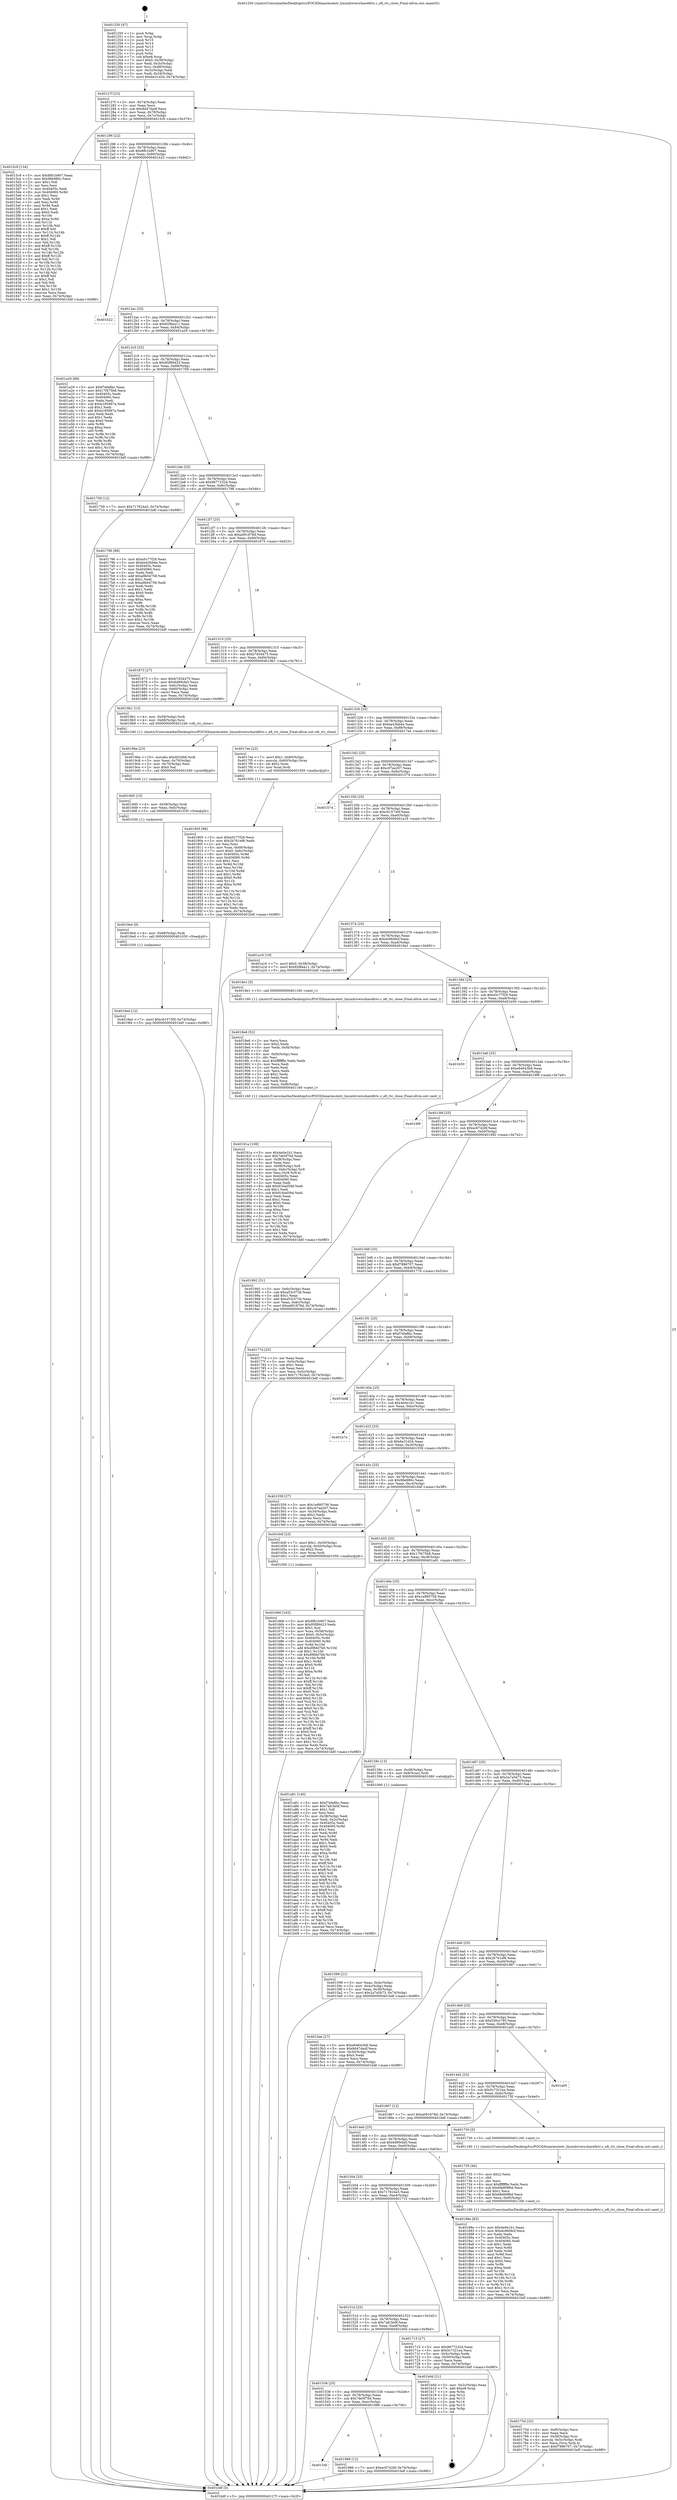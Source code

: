 digraph "0x401250" {
  label = "0x401250 (/mnt/c/Users/mathe/Desktop/tcc/POCII/binaries/extr_linuxdriverscharefirtc.c_efi_rtc_close_Final-ollvm.out::main(0))"
  labelloc = "t"
  node[shape=record]

  Entry [label="",width=0.3,height=0.3,shape=circle,fillcolor=black,style=filled]
  "0x40127f" [label="{
     0x40127f [23]\l
     | [instrs]\l
     &nbsp;&nbsp;0x40127f \<+3\>: mov -0x74(%rbp),%eax\l
     &nbsp;&nbsp;0x401282 \<+2\>: mov %eax,%ecx\l
     &nbsp;&nbsp;0x401284 \<+6\>: sub $0x8d47da4f,%ecx\l
     &nbsp;&nbsp;0x40128a \<+3\>: mov %eax,-0x78(%rbp)\l
     &nbsp;&nbsp;0x40128d \<+3\>: mov %ecx,-0x7c(%rbp)\l
     &nbsp;&nbsp;0x401290 \<+6\>: je 00000000004015c9 \<main+0x379\>\l
  }"]
  "0x4015c9" [label="{
     0x4015c9 [134]\l
     | [instrs]\l
     &nbsp;&nbsp;0x4015c9 \<+5\>: mov $0x8fb1b907,%eax\l
     &nbsp;&nbsp;0x4015ce \<+5\>: mov $0x98e980c,%ecx\l
     &nbsp;&nbsp;0x4015d3 \<+2\>: mov $0x1,%dl\l
     &nbsp;&nbsp;0x4015d5 \<+2\>: xor %esi,%esi\l
     &nbsp;&nbsp;0x4015d7 \<+7\>: mov 0x40405c,%edi\l
     &nbsp;&nbsp;0x4015de \<+8\>: mov 0x404060,%r8d\l
     &nbsp;&nbsp;0x4015e6 \<+3\>: sub $0x1,%esi\l
     &nbsp;&nbsp;0x4015e9 \<+3\>: mov %edi,%r9d\l
     &nbsp;&nbsp;0x4015ec \<+3\>: add %esi,%r9d\l
     &nbsp;&nbsp;0x4015ef \<+4\>: imul %r9d,%edi\l
     &nbsp;&nbsp;0x4015f3 \<+3\>: and $0x1,%edi\l
     &nbsp;&nbsp;0x4015f6 \<+3\>: cmp $0x0,%edi\l
     &nbsp;&nbsp;0x4015f9 \<+4\>: sete %r10b\l
     &nbsp;&nbsp;0x4015fd \<+4\>: cmp $0xa,%r8d\l
     &nbsp;&nbsp;0x401601 \<+4\>: setl %r11b\l
     &nbsp;&nbsp;0x401605 \<+3\>: mov %r10b,%bl\l
     &nbsp;&nbsp;0x401608 \<+3\>: xor $0xff,%bl\l
     &nbsp;&nbsp;0x40160b \<+3\>: mov %r11b,%r14b\l
     &nbsp;&nbsp;0x40160e \<+4\>: xor $0xff,%r14b\l
     &nbsp;&nbsp;0x401612 \<+3\>: xor $0x1,%dl\l
     &nbsp;&nbsp;0x401615 \<+3\>: mov %bl,%r15b\l
     &nbsp;&nbsp;0x401618 \<+4\>: and $0xff,%r15b\l
     &nbsp;&nbsp;0x40161c \<+3\>: and %dl,%r10b\l
     &nbsp;&nbsp;0x40161f \<+3\>: mov %r14b,%r12b\l
     &nbsp;&nbsp;0x401622 \<+4\>: and $0xff,%r12b\l
     &nbsp;&nbsp;0x401626 \<+3\>: and %dl,%r11b\l
     &nbsp;&nbsp;0x401629 \<+3\>: or %r10b,%r15b\l
     &nbsp;&nbsp;0x40162c \<+3\>: or %r11b,%r12b\l
     &nbsp;&nbsp;0x40162f \<+3\>: xor %r12b,%r15b\l
     &nbsp;&nbsp;0x401632 \<+3\>: or %r14b,%bl\l
     &nbsp;&nbsp;0x401635 \<+3\>: xor $0xff,%bl\l
     &nbsp;&nbsp;0x401638 \<+3\>: or $0x1,%dl\l
     &nbsp;&nbsp;0x40163b \<+2\>: and %dl,%bl\l
     &nbsp;&nbsp;0x40163d \<+3\>: or %bl,%r15b\l
     &nbsp;&nbsp;0x401640 \<+4\>: test $0x1,%r15b\l
     &nbsp;&nbsp;0x401644 \<+3\>: cmovne %ecx,%eax\l
     &nbsp;&nbsp;0x401647 \<+3\>: mov %eax,-0x74(%rbp)\l
     &nbsp;&nbsp;0x40164a \<+5\>: jmp 0000000000401bdf \<main+0x98f\>\l
  }"]
  "0x401296" [label="{
     0x401296 [22]\l
     | [instrs]\l
     &nbsp;&nbsp;0x401296 \<+5\>: jmp 000000000040129b \<main+0x4b\>\l
     &nbsp;&nbsp;0x40129b \<+3\>: mov -0x78(%rbp),%eax\l
     &nbsp;&nbsp;0x40129e \<+5\>: sub $0x8fb1b907,%eax\l
     &nbsp;&nbsp;0x4012a3 \<+3\>: mov %eax,-0x80(%rbp)\l
     &nbsp;&nbsp;0x4012a6 \<+6\>: je 0000000000401b22 \<main+0x8d2\>\l
  }"]
  Exit [label="",width=0.3,height=0.3,shape=circle,fillcolor=black,style=filled,peripheries=2]
  "0x401b22" [label="{
     0x401b22\l
  }", style=dashed]
  "0x4012ac" [label="{
     0x4012ac [25]\l
     | [instrs]\l
     &nbsp;&nbsp;0x4012ac \<+5\>: jmp 00000000004012b1 \<main+0x61\>\l
     &nbsp;&nbsp;0x4012b1 \<+3\>: mov -0x78(%rbp),%eax\l
     &nbsp;&nbsp;0x4012b4 \<+5\>: sub $0x92f6ea11,%eax\l
     &nbsp;&nbsp;0x4012b9 \<+6\>: mov %eax,-0x84(%rbp)\l
     &nbsp;&nbsp;0x4012bf \<+6\>: je 0000000000401a29 \<main+0x7d9\>\l
  }"]
  "0x4019ed" [label="{
     0x4019ed [12]\l
     | [instrs]\l
     &nbsp;&nbsp;0x4019ed \<+7\>: movl $0xc615730f,-0x74(%rbp)\l
     &nbsp;&nbsp;0x4019f4 \<+5\>: jmp 0000000000401bdf \<main+0x98f\>\l
  }"]
  "0x401a29" [label="{
     0x401a29 [88]\l
     | [instrs]\l
     &nbsp;&nbsp;0x401a29 \<+5\>: mov $0xf7efa8bc,%eax\l
     &nbsp;&nbsp;0x401a2e \<+5\>: mov $0x17f475b8,%ecx\l
     &nbsp;&nbsp;0x401a33 \<+7\>: mov 0x40405c,%edx\l
     &nbsp;&nbsp;0x401a3a \<+7\>: mov 0x404060,%esi\l
     &nbsp;&nbsp;0x401a41 \<+2\>: mov %edx,%edi\l
     &nbsp;&nbsp;0x401a43 \<+6\>: sub $0xb185997a,%edi\l
     &nbsp;&nbsp;0x401a49 \<+3\>: sub $0x1,%edi\l
     &nbsp;&nbsp;0x401a4c \<+6\>: add $0xb185997a,%edi\l
     &nbsp;&nbsp;0x401a52 \<+3\>: imul %edi,%edx\l
     &nbsp;&nbsp;0x401a55 \<+3\>: and $0x1,%edx\l
     &nbsp;&nbsp;0x401a58 \<+3\>: cmp $0x0,%edx\l
     &nbsp;&nbsp;0x401a5b \<+4\>: sete %r8b\l
     &nbsp;&nbsp;0x401a5f \<+3\>: cmp $0xa,%esi\l
     &nbsp;&nbsp;0x401a62 \<+4\>: setl %r9b\l
     &nbsp;&nbsp;0x401a66 \<+3\>: mov %r8b,%r10b\l
     &nbsp;&nbsp;0x401a69 \<+3\>: and %r9b,%r10b\l
     &nbsp;&nbsp;0x401a6c \<+3\>: xor %r9b,%r8b\l
     &nbsp;&nbsp;0x401a6f \<+3\>: or %r8b,%r10b\l
     &nbsp;&nbsp;0x401a72 \<+4\>: test $0x1,%r10b\l
     &nbsp;&nbsp;0x401a76 \<+3\>: cmovne %ecx,%eax\l
     &nbsp;&nbsp;0x401a79 \<+3\>: mov %eax,-0x74(%rbp)\l
     &nbsp;&nbsp;0x401a7c \<+5\>: jmp 0000000000401bdf \<main+0x98f\>\l
  }"]
  "0x4012c5" [label="{
     0x4012c5 [25]\l
     | [instrs]\l
     &nbsp;&nbsp;0x4012c5 \<+5\>: jmp 00000000004012ca \<main+0x7a\>\l
     &nbsp;&nbsp;0x4012ca \<+3\>: mov -0x78(%rbp),%eax\l
     &nbsp;&nbsp;0x4012cd \<+5\>: sub $0x95f89423,%eax\l
     &nbsp;&nbsp;0x4012d2 \<+6\>: mov %eax,-0x88(%rbp)\l
     &nbsp;&nbsp;0x4012d8 \<+6\>: je 0000000000401709 \<main+0x4b9\>\l
  }"]
  "0x4019e4" [label="{
     0x4019e4 [9]\l
     | [instrs]\l
     &nbsp;&nbsp;0x4019e4 \<+4\>: mov -0x68(%rbp),%rdi\l
     &nbsp;&nbsp;0x4019e8 \<+5\>: call 0000000000401030 \<free@plt\>\l
     | [calls]\l
     &nbsp;&nbsp;0x401030 \{1\} (unknown)\l
  }"]
  "0x401709" [label="{
     0x401709 [12]\l
     | [instrs]\l
     &nbsp;&nbsp;0x401709 \<+7\>: movl $0x717624a5,-0x74(%rbp)\l
     &nbsp;&nbsp;0x401710 \<+5\>: jmp 0000000000401bdf \<main+0x98f\>\l
  }"]
  "0x4012de" [label="{
     0x4012de [25]\l
     | [instrs]\l
     &nbsp;&nbsp;0x4012de \<+5\>: jmp 00000000004012e3 \<main+0x93\>\l
     &nbsp;&nbsp;0x4012e3 \<+3\>: mov -0x78(%rbp),%eax\l
     &nbsp;&nbsp;0x4012e6 \<+5\>: sub $0x9677232d,%eax\l
     &nbsp;&nbsp;0x4012eb \<+6\>: mov %eax,-0x8c(%rbp)\l
     &nbsp;&nbsp;0x4012f1 \<+6\>: je 0000000000401796 \<main+0x546\>\l
  }"]
  "0x4019d5" [label="{
     0x4019d5 [15]\l
     | [instrs]\l
     &nbsp;&nbsp;0x4019d5 \<+4\>: mov -0x58(%rbp),%rdi\l
     &nbsp;&nbsp;0x4019d9 \<+6\>: mov %eax,-0xfc(%rbp)\l
     &nbsp;&nbsp;0x4019df \<+5\>: call 0000000000401030 \<free@plt\>\l
     | [calls]\l
     &nbsp;&nbsp;0x401030 \{1\} (unknown)\l
  }"]
  "0x401796" [label="{
     0x401796 [88]\l
     | [instrs]\l
     &nbsp;&nbsp;0x401796 \<+5\>: mov $0xe5c77f29,%eax\l
     &nbsp;&nbsp;0x40179b \<+5\>: mov $0xbe43bb4e,%ecx\l
     &nbsp;&nbsp;0x4017a0 \<+7\>: mov 0x40405c,%edx\l
     &nbsp;&nbsp;0x4017a7 \<+7\>: mov 0x404060,%esi\l
     &nbsp;&nbsp;0x4017ae \<+2\>: mov %edx,%edi\l
     &nbsp;&nbsp;0x4017b0 \<+6\>: add $0xa9b04758,%edi\l
     &nbsp;&nbsp;0x4017b6 \<+3\>: sub $0x1,%edi\l
     &nbsp;&nbsp;0x4017b9 \<+6\>: sub $0xa9b04758,%edi\l
     &nbsp;&nbsp;0x4017bf \<+3\>: imul %edi,%edx\l
     &nbsp;&nbsp;0x4017c2 \<+3\>: and $0x1,%edx\l
     &nbsp;&nbsp;0x4017c5 \<+3\>: cmp $0x0,%edx\l
     &nbsp;&nbsp;0x4017c8 \<+4\>: sete %r8b\l
     &nbsp;&nbsp;0x4017cc \<+3\>: cmp $0xa,%esi\l
     &nbsp;&nbsp;0x4017cf \<+4\>: setl %r9b\l
     &nbsp;&nbsp;0x4017d3 \<+3\>: mov %r8b,%r10b\l
     &nbsp;&nbsp;0x4017d6 \<+3\>: and %r9b,%r10b\l
     &nbsp;&nbsp;0x4017d9 \<+3\>: xor %r9b,%r8b\l
     &nbsp;&nbsp;0x4017dc \<+3\>: or %r8b,%r10b\l
     &nbsp;&nbsp;0x4017df \<+4\>: test $0x1,%r10b\l
     &nbsp;&nbsp;0x4017e3 \<+3\>: cmovne %ecx,%eax\l
     &nbsp;&nbsp;0x4017e6 \<+3\>: mov %eax,-0x74(%rbp)\l
     &nbsp;&nbsp;0x4017e9 \<+5\>: jmp 0000000000401bdf \<main+0x98f\>\l
  }"]
  "0x4012f7" [label="{
     0x4012f7 [25]\l
     | [instrs]\l
     &nbsp;&nbsp;0x4012f7 \<+5\>: jmp 00000000004012fc \<main+0xac\>\l
     &nbsp;&nbsp;0x4012fc \<+3\>: mov -0x78(%rbp),%eax\l
     &nbsp;&nbsp;0x4012ff \<+5\>: sub $0xa091878d,%eax\l
     &nbsp;&nbsp;0x401304 \<+6\>: mov %eax,-0x90(%rbp)\l
     &nbsp;&nbsp;0x40130a \<+6\>: je 0000000000401873 \<main+0x623\>\l
  }"]
  "0x4019be" [label="{
     0x4019be [23]\l
     | [instrs]\l
     &nbsp;&nbsp;0x4019be \<+10\>: movabs $0x4020b6,%rdi\l
     &nbsp;&nbsp;0x4019c8 \<+3\>: mov %eax,-0x70(%rbp)\l
     &nbsp;&nbsp;0x4019cb \<+3\>: mov -0x70(%rbp),%esi\l
     &nbsp;&nbsp;0x4019ce \<+2\>: mov $0x0,%al\l
     &nbsp;&nbsp;0x4019d0 \<+5\>: call 0000000000401040 \<printf@plt\>\l
     | [calls]\l
     &nbsp;&nbsp;0x401040 \{1\} (unknown)\l
  }"]
  "0x401873" [label="{
     0x401873 [27]\l
     | [instrs]\l
     &nbsp;&nbsp;0x401873 \<+5\>: mov $0xb7d34475,%eax\l
     &nbsp;&nbsp;0x401878 \<+5\>: mov $0x6d99cfa5,%ecx\l
     &nbsp;&nbsp;0x40187d \<+3\>: mov -0x6c(%rbp),%edx\l
     &nbsp;&nbsp;0x401880 \<+3\>: cmp -0x60(%rbp),%edx\l
     &nbsp;&nbsp;0x401883 \<+3\>: cmovl %ecx,%eax\l
     &nbsp;&nbsp;0x401886 \<+3\>: mov %eax,-0x74(%rbp)\l
     &nbsp;&nbsp;0x401889 \<+5\>: jmp 0000000000401bdf \<main+0x98f\>\l
  }"]
  "0x401310" [label="{
     0x401310 [25]\l
     | [instrs]\l
     &nbsp;&nbsp;0x401310 \<+5\>: jmp 0000000000401315 \<main+0xc5\>\l
     &nbsp;&nbsp;0x401315 \<+3\>: mov -0x78(%rbp),%eax\l
     &nbsp;&nbsp;0x401318 \<+5\>: sub $0xb7d34475,%eax\l
     &nbsp;&nbsp;0x40131d \<+6\>: mov %eax,-0x94(%rbp)\l
     &nbsp;&nbsp;0x401323 \<+6\>: je 00000000004019b1 \<main+0x761\>\l
  }"]
  "0x40154f" [label="{
     0x40154f\l
  }", style=dashed]
  "0x4019b1" [label="{
     0x4019b1 [13]\l
     | [instrs]\l
     &nbsp;&nbsp;0x4019b1 \<+4\>: mov -0x58(%rbp),%rdi\l
     &nbsp;&nbsp;0x4019b5 \<+4\>: mov -0x68(%rbp),%rsi\l
     &nbsp;&nbsp;0x4019b9 \<+5\>: call 0000000000401240 \<efi_rtc_close\>\l
     | [calls]\l
     &nbsp;&nbsp;0x401240 \{1\} (/mnt/c/Users/mathe/Desktop/tcc/POCII/binaries/extr_linuxdriverscharefirtc.c_efi_rtc_close_Final-ollvm.out::efi_rtc_close)\l
  }"]
  "0x401329" [label="{
     0x401329 [25]\l
     | [instrs]\l
     &nbsp;&nbsp;0x401329 \<+5\>: jmp 000000000040132e \<main+0xde\>\l
     &nbsp;&nbsp;0x40132e \<+3\>: mov -0x78(%rbp),%eax\l
     &nbsp;&nbsp;0x401331 \<+5\>: sub $0xbe43bb4e,%eax\l
     &nbsp;&nbsp;0x401336 \<+6\>: mov %eax,-0x98(%rbp)\l
     &nbsp;&nbsp;0x40133c \<+6\>: je 00000000004017ee \<main+0x59e\>\l
  }"]
  "0x401986" [label="{
     0x401986 [12]\l
     | [instrs]\l
     &nbsp;&nbsp;0x401986 \<+7\>: movl $0xec67426f,-0x74(%rbp)\l
     &nbsp;&nbsp;0x40198d \<+5\>: jmp 0000000000401bdf \<main+0x98f\>\l
  }"]
  "0x4017ee" [label="{
     0x4017ee [23]\l
     | [instrs]\l
     &nbsp;&nbsp;0x4017ee \<+7\>: movl $0x1,-0x60(%rbp)\l
     &nbsp;&nbsp;0x4017f5 \<+4\>: movslq -0x60(%rbp),%rax\l
     &nbsp;&nbsp;0x4017f9 \<+4\>: shl $0x2,%rax\l
     &nbsp;&nbsp;0x4017fd \<+3\>: mov %rax,%rdi\l
     &nbsp;&nbsp;0x401800 \<+5\>: call 0000000000401050 \<malloc@plt\>\l
     | [calls]\l
     &nbsp;&nbsp;0x401050 \{1\} (unknown)\l
  }"]
  "0x401342" [label="{
     0x401342 [25]\l
     | [instrs]\l
     &nbsp;&nbsp;0x401342 \<+5\>: jmp 0000000000401347 \<main+0xf7\>\l
     &nbsp;&nbsp;0x401347 \<+3\>: mov -0x78(%rbp),%eax\l
     &nbsp;&nbsp;0x40134a \<+5\>: sub $0xc07ee207,%eax\l
     &nbsp;&nbsp;0x40134f \<+6\>: mov %eax,-0x9c(%rbp)\l
     &nbsp;&nbsp;0x401355 \<+6\>: je 0000000000401574 \<main+0x324\>\l
  }"]
  "0x401536" [label="{
     0x401536 [25]\l
     | [instrs]\l
     &nbsp;&nbsp;0x401536 \<+5\>: jmp 000000000040153b \<main+0x2eb\>\l
     &nbsp;&nbsp;0x40153b \<+3\>: mov -0x78(%rbp),%eax\l
     &nbsp;&nbsp;0x40153e \<+5\>: sub $0x7de5f70d,%eax\l
     &nbsp;&nbsp;0x401543 \<+6\>: mov %eax,-0xec(%rbp)\l
     &nbsp;&nbsp;0x401549 \<+6\>: je 0000000000401986 \<main+0x736\>\l
  }"]
  "0x401574" [label="{
     0x401574\l
  }", style=dashed]
  "0x40135b" [label="{
     0x40135b [25]\l
     | [instrs]\l
     &nbsp;&nbsp;0x40135b \<+5\>: jmp 0000000000401360 \<main+0x110\>\l
     &nbsp;&nbsp;0x401360 \<+3\>: mov -0x78(%rbp),%eax\l
     &nbsp;&nbsp;0x401363 \<+5\>: sub $0xc615730f,%eax\l
     &nbsp;&nbsp;0x401368 \<+6\>: mov %eax,-0xa0(%rbp)\l
     &nbsp;&nbsp;0x40136e \<+6\>: je 0000000000401a16 \<main+0x7c6\>\l
  }"]
  "0x401b0d" [label="{
     0x401b0d [21]\l
     | [instrs]\l
     &nbsp;&nbsp;0x401b0d \<+3\>: mov -0x2c(%rbp),%eax\l
     &nbsp;&nbsp;0x401b10 \<+7\>: add $0xe8,%rsp\l
     &nbsp;&nbsp;0x401b17 \<+1\>: pop %rbx\l
     &nbsp;&nbsp;0x401b18 \<+2\>: pop %r12\l
     &nbsp;&nbsp;0x401b1a \<+2\>: pop %r13\l
     &nbsp;&nbsp;0x401b1c \<+2\>: pop %r14\l
     &nbsp;&nbsp;0x401b1e \<+2\>: pop %r15\l
     &nbsp;&nbsp;0x401b20 \<+1\>: pop %rbp\l
     &nbsp;&nbsp;0x401b21 \<+1\>: ret\l
  }"]
  "0x401a16" [label="{
     0x401a16 [19]\l
     | [instrs]\l
     &nbsp;&nbsp;0x401a16 \<+7\>: movl $0x0,-0x38(%rbp)\l
     &nbsp;&nbsp;0x401a1d \<+7\>: movl $0x92f6ea11,-0x74(%rbp)\l
     &nbsp;&nbsp;0x401a24 \<+5\>: jmp 0000000000401bdf \<main+0x98f\>\l
  }"]
  "0x401374" [label="{
     0x401374 [25]\l
     | [instrs]\l
     &nbsp;&nbsp;0x401374 \<+5\>: jmp 0000000000401379 \<main+0x129\>\l
     &nbsp;&nbsp;0x401379 \<+3\>: mov -0x78(%rbp),%eax\l
     &nbsp;&nbsp;0x40137c \<+5\>: sub $0xdc9606cf,%eax\l
     &nbsp;&nbsp;0x401381 \<+6\>: mov %eax,-0xa4(%rbp)\l
     &nbsp;&nbsp;0x401387 \<+6\>: je 00000000004018e1 \<main+0x691\>\l
  }"]
  "0x40191a" [label="{
     0x40191a [108]\l
     | [instrs]\l
     &nbsp;&nbsp;0x40191a \<+5\>: mov $0x4e0e1b1,%ecx\l
     &nbsp;&nbsp;0x40191f \<+5\>: mov $0x7de5f70d,%edx\l
     &nbsp;&nbsp;0x401924 \<+6\>: mov -0xf8(%rbp),%esi\l
     &nbsp;&nbsp;0x40192a \<+3\>: imul %eax,%esi\l
     &nbsp;&nbsp;0x40192d \<+4\>: mov -0x68(%rbp),%r8\l
     &nbsp;&nbsp;0x401931 \<+4\>: movslq -0x6c(%rbp),%r9\l
     &nbsp;&nbsp;0x401935 \<+4\>: mov %esi,(%r8,%r9,4)\l
     &nbsp;&nbsp;0x401939 \<+7\>: mov 0x40405c,%eax\l
     &nbsp;&nbsp;0x401940 \<+7\>: mov 0x404060,%esi\l
     &nbsp;&nbsp;0x401947 \<+2\>: mov %eax,%edi\l
     &nbsp;&nbsp;0x401949 \<+6\>: add $0x916ad59d,%edi\l
     &nbsp;&nbsp;0x40194f \<+3\>: sub $0x1,%edi\l
     &nbsp;&nbsp;0x401952 \<+6\>: sub $0x916ad59d,%edi\l
     &nbsp;&nbsp;0x401958 \<+3\>: imul %edi,%eax\l
     &nbsp;&nbsp;0x40195b \<+3\>: and $0x1,%eax\l
     &nbsp;&nbsp;0x40195e \<+3\>: cmp $0x0,%eax\l
     &nbsp;&nbsp;0x401961 \<+4\>: sete %r10b\l
     &nbsp;&nbsp;0x401965 \<+3\>: cmp $0xa,%esi\l
     &nbsp;&nbsp;0x401968 \<+4\>: setl %r11b\l
     &nbsp;&nbsp;0x40196c \<+3\>: mov %r10b,%bl\l
     &nbsp;&nbsp;0x40196f \<+3\>: and %r11b,%bl\l
     &nbsp;&nbsp;0x401972 \<+3\>: xor %r11b,%r10b\l
     &nbsp;&nbsp;0x401975 \<+3\>: or %r10b,%bl\l
     &nbsp;&nbsp;0x401978 \<+3\>: test $0x1,%bl\l
     &nbsp;&nbsp;0x40197b \<+3\>: cmovne %edx,%ecx\l
     &nbsp;&nbsp;0x40197e \<+3\>: mov %ecx,-0x74(%rbp)\l
     &nbsp;&nbsp;0x401981 \<+5\>: jmp 0000000000401bdf \<main+0x98f\>\l
  }"]
  "0x4018e1" [label="{
     0x4018e1 [5]\l
     | [instrs]\l
     &nbsp;&nbsp;0x4018e1 \<+5\>: call 0000000000401160 \<next_i\>\l
     | [calls]\l
     &nbsp;&nbsp;0x401160 \{1\} (/mnt/c/Users/mathe/Desktop/tcc/POCII/binaries/extr_linuxdriverscharefirtc.c_efi_rtc_close_Final-ollvm.out::next_i)\l
  }"]
  "0x40138d" [label="{
     0x40138d [25]\l
     | [instrs]\l
     &nbsp;&nbsp;0x40138d \<+5\>: jmp 0000000000401392 \<main+0x142\>\l
     &nbsp;&nbsp;0x401392 \<+3\>: mov -0x78(%rbp),%eax\l
     &nbsp;&nbsp;0x401395 \<+5\>: sub $0xe5c77f29,%eax\l
     &nbsp;&nbsp;0x40139a \<+6\>: mov %eax,-0xa8(%rbp)\l
     &nbsp;&nbsp;0x4013a0 \<+6\>: je 0000000000401b50 \<main+0x900\>\l
  }"]
  "0x4018e6" [label="{
     0x4018e6 [52]\l
     | [instrs]\l
     &nbsp;&nbsp;0x4018e6 \<+2\>: xor %ecx,%ecx\l
     &nbsp;&nbsp;0x4018e8 \<+5\>: mov $0x2,%edx\l
     &nbsp;&nbsp;0x4018ed \<+6\>: mov %edx,-0xf4(%rbp)\l
     &nbsp;&nbsp;0x4018f3 \<+1\>: cltd\l
     &nbsp;&nbsp;0x4018f4 \<+6\>: mov -0xf4(%rbp),%esi\l
     &nbsp;&nbsp;0x4018fa \<+2\>: idiv %esi\l
     &nbsp;&nbsp;0x4018fc \<+6\>: imul $0xfffffffe,%edx,%edx\l
     &nbsp;&nbsp;0x401902 \<+2\>: mov %ecx,%edi\l
     &nbsp;&nbsp;0x401904 \<+2\>: sub %edx,%edi\l
     &nbsp;&nbsp;0x401906 \<+2\>: mov %ecx,%edx\l
     &nbsp;&nbsp;0x401908 \<+3\>: sub $0x1,%edx\l
     &nbsp;&nbsp;0x40190b \<+2\>: add %edx,%edi\l
     &nbsp;&nbsp;0x40190d \<+2\>: sub %edi,%ecx\l
     &nbsp;&nbsp;0x40190f \<+6\>: mov %ecx,-0xf8(%rbp)\l
     &nbsp;&nbsp;0x401915 \<+5\>: call 0000000000401160 \<next_i\>\l
     | [calls]\l
     &nbsp;&nbsp;0x401160 \{1\} (/mnt/c/Users/mathe/Desktop/tcc/POCII/binaries/extr_linuxdriverscharefirtc.c_efi_rtc_close_Final-ollvm.out::next_i)\l
  }"]
  "0x401b50" [label="{
     0x401b50\l
  }", style=dashed]
  "0x4013a6" [label="{
     0x4013a6 [25]\l
     | [instrs]\l
     &nbsp;&nbsp;0x4013a6 \<+5\>: jmp 00000000004013ab \<main+0x15b\>\l
     &nbsp;&nbsp;0x4013ab \<+3\>: mov -0x78(%rbp),%eax\l
     &nbsp;&nbsp;0x4013ae \<+5\>: sub $0xe64643b8,%eax\l
     &nbsp;&nbsp;0x4013b3 \<+6\>: mov %eax,-0xac(%rbp)\l
     &nbsp;&nbsp;0x4013b9 \<+6\>: je 00000000004019f9 \<main+0x7a9\>\l
  }"]
  "0x401805" [label="{
     0x401805 [98]\l
     | [instrs]\l
     &nbsp;&nbsp;0x401805 \<+5\>: mov $0xe5c77f29,%ecx\l
     &nbsp;&nbsp;0x40180a \<+5\>: mov $0x2b761ef6,%edx\l
     &nbsp;&nbsp;0x40180f \<+2\>: xor %esi,%esi\l
     &nbsp;&nbsp;0x401811 \<+4\>: mov %rax,-0x68(%rbp)\l
     &nbsp;&nbsp;0x401815 \<+7\>: movl $0x0,-0x6c(%rbp)\l
     &nbsp;&nbsp;0x40181c \<+8\>: mov 0x40405c,%r8d\l
     &nbsp;&nbsp;0x401824 \<+8\>: mov 0x404060,%r9d\l
     &nbsp;&nbsp;0x40182c \<+3\>: sub $0x1,%esi\l
     &nbsp;&nbsp;0x40182f \<+3\>: mov %r8d,%r10d\l
     &nbsp;&nbsp;0x401832 \<+3\>: add %esi,%r10d\l
     &nbsp;&nbsp;0x401835 \<+4\>: imul %r10d,%r8d\l
     &nbsp;&nbsp;0x401839 \<+4\>: and $0x1,%r8d\l
     &nbsp;&nbsp;0x40183d \<+4\>: cmp $0x0,%r8d\l
     &nbsp;&nbsp;0x401841 \<+4\>: sete %r11b\l
     &nbsp;&nbsp;0x401845 \<+4\>: cmp $0xa,%r9d\l
     &nbsp;&nbsp;0x401849 \<+3\>: setl %bl\l
     &nbsp;&nbsp;0x40184c \<+3\>: mov %r11b,%r14b\l
     &nbsp;&nbsp;0x40184f \<+3\>: and %bl,%r14b\l
     &nbsp;&nbsp;0x401852 \<+3\>: xor %bl,%r11b\l
     &nbsp;&nbsp;0x401855 \<+3\>: or %r11b,%r14b\l
     &nbsp;&nbsp;0x401858 \<+4\>: test $0x1,%r14b\l
     &nbsp;&nbsp;0x40185c \<+3\>: cmovne %edx,%ecx\l
     &nbsp;&nbsp;0x40185f \<+3\>: mov %ecx,-0x74(%rbp)\l
     &nbsp;&nbsp;0x401862 \<+5\>: jmp 0000000000401bdf \<main+0x98f\>\l
  }"]
  "0x4019f9" [label="{
     0x4019f9\l
  }", style=dashed]
  "0x4013bf" [label="{
     0x4013bf [25]\l
     | [instrs]\l
     &nbsp;&nbsp;0x4013bf \<+5\>: jmp 00000000004013c4 \<main+0x174\>\l
     &nbsp;&nbsp;0x4013c4 \<+3\>: mov -0x78(%rbp),%eax\l
     &nbsp;&nbsp;0x4013c7 \<+5\>: sub $0xec67426f,%eax\l
     &nbsp;&nbsp;0x4013cc \<+6\>: mov %eax,-0xb0(%rbp)\l
     &nbsp;&nbsp;0x4013d2 \<+6\>: je 0000000000401992 \<main+0x742\>\l
  }"]
  "0x40175d" [label="{
     0x40175d [32]\l
     | [instrs]\l
     &nbsp;&nbsp;0x40175d \<+6\>: mov -0xf0(%rbp),%ecx\l
     &nbsp;&nbsp;0x401763 \<+3\>: imul %eax,%ecx\l
     &nbsp;&nbsp;0x401766 \<+4\>: mov -0x58(%rbp),%rsi\l
     &nbsp;&nbsp;0x40176a \<+4\>: movslq -0x5c(%rbp),%rdi\l
     &nbsp;&nbsp;0x40176e \<+3\>: mov %ecx,(%rsi,%rdi,4)\l
     &nbsp;&nbsp;0x401771 \<+7\>: movl $0xf7886707,-0x74(%rbp)\l
     &nbsp;&nbsp;0x401778 \<+5\>: jmp 0000000000401bdf \<main+0x98f\>\l
  }"]
  "0x401992" [label="{
     0x401992 [31]\l
     | [instrs]\l
     &nbsp;&nbsp;0x401992 \<+3\>: mov -0x6c(%rbp),%eax\l
     &nbsp;&nbsp;0x401995 \<+5\>: sub $0xa53c57cb,%eax\l
     &nbsp;&nbsp;0x40199a \<+3\>: add $0x1,%eax\l
     &nbsp;&nbsp;0x40199d \<+5\>: add $0xa53c57cb,%eax\l
     &nbsp;&nbsp;0x4019a2 \<+3\>: mov %eax,-0x6c(%rbp)\l
     &nbsp;&nbsp;0x4019a5 \<+7\>: movl $0xa091878d,-0x74(%rbp)\l
     &nbsp;&nbsp;0x4019ac \<+5\>: jmp 0000000000401bdf \<main+0x98f\>\l
  }"]
  "0x4013d8" [label="{
     0x4013d8 [25]\l
     | [instrs]\l
     &nbsp;&nbsp;0x4013d8 \<+5\>: jmp 00000000004013dd \<main+0x18d\>\l
     &nbsp;&nbsp;0x4013dd \<+3\>: mov -0x78(%rbp),%eax\l
     &nbsp;&nbsp;0x4013e0 \<+5\>: sub $0xf7886707,%eax\l
     &nbsp;&nbsp;0x4013e5 \<+6\>: mov %eax,-0xb4(%rbp)\l
     &nbsp;&nbsp;0x4013eb \<+6\>: je 000000000040177d \<main+0x52d\>\l
  }"]
  "0x401735" [label="{
     0x401735 [40]\l
     | [instrs]\l
     &nbsp;&nbsp;0x401735 \<+5\>: mov $0x2,%ecx\l
     &nbsp;&nbsp;0x40173a \<+1\>: cltd\l
     &nbsp;&nbsp;0x40173b \<+2\>: idiv %ecx\l
     &nbsp;&nbsp;0x40173d \<+6\>: imul $0xfffffffe,%edx,%ecx\l
     &nbsp;&nbsp;0x401743 \<+6\>: sub $0x68d69f6d,%ecx\l
     &nbsp;&nbsp;0x401749 \<+3\>: add $0x1,%ecx\l
     &nbsp;&nbsp;0x40174c \<+6\>: add $0x68d69f6d,%ecx\l
     &nbsp;&nbsp;0x401752 \<+6\>: mov %ecx,-0xf0(%rbp)\l
     &nbsp;&nbsp;0x401758 \<+5\>: call 0000000000401160 \<next_i\>\l
     | [calls]\l
     &nbsp;&nbsp;0x401160 \{1\} (/mnt/c/Users/mathe/Desktop/tcc/POCII/binaries/extr_linuxdriverscharefirtc.c_efi_rtc_close_Final-ollvm.out::next_i)\l
  }"]
  "0x40177d" [label="{
     0x40177d [25]\l
     | [instrs]\l
     &nbsp;&nbsp;0x40177d \<+2\>: xor %eax,%eax\l
     &nbsp;&nbsp;0x40177f \<+3\>: mov -0x5c(%rbp),%ecx\l
     &nbsp;&nbsp;0x401782 \<+3\>: sub $0x1,%eax\l
     &nbsp;&nbsp;0x401785 \<+2\>: sub %eax,%ecx\l
     &nbsp;&nbsp;0x401787 \<+3\>: mov %ecx,-0x5c(%rbp)\l
     &nbsp;&nbsp;0x40178a \<+7\>: movl $0x717624a5,-0x74(%rbp)\l
     &nbsp;&nbsp;0x401791 \<+5\>: jmp 0000000000401bdf \<main+0x98f\>\l
  }"]
  "0x4013f1" [label="{
     0x4013f1 [25]\l
     | [instrs]\l
     &nbsp;&nbsp;0x4013f1 \<+5\>: jmp 00000000004013f6 \<main+0x1a6\>\l
     &nbsp;&nbsp;0x4013f6 \<+3\>: mov -0x78(%rbp),%eax\l
     &nbsp;&nbsp;0x4013f9 \<+5\>: sub $0xf7efa8bc,%eax\l
     &nbsp;&nbsp;0x4013fe \<+6\>: mov %eax,-0xb8(%rbp)\l
     &nbsp;&nbsp;0x401404 \<+6\>: je 0000000000401bd8 \<main+0x988\>\l
  }"]
  "0x40151d" [label="{
     0x40151d [25]\l
     | [instrs]\l
     &nbsp;&nbsp;0x40151d \<+5\>: jmp 0000000000401522 \<main+0x2d2\>\l
     &nbsp;&nbsp;0x401522 \<+3\>: mov -0x78(%rbp),%eax\l
     &nbsp;&nbsp;0x401525 \<+5\>: sub $0x7afc3e0f,%eax\l
     &nbsp;&nbsp;0x40152a \<+6\>: mov %eax,-0xe8(%rbp)\l
     &nbsp;&nbsp;0x401530 \<+6\>: je 0000000000401b0d \<main+0x8bd\>\l
  }"]
  "0x401bd8" [label="{
     0x401bd8\l
  }", style=dashed]
  "0x40140a" [label="{
     0x40140a [25]\l
     | [instrs]\l
     &nbsp;&nbsp;0x40140a \<+5\>: jmp 000000000040140f \<main+0x1bf\>\l
     &nbsp;&nbsp;0x40140f \<+3\>: mov -0x78(%rbp),%eax\l
     &nbsp;&nbsp;0x401412 \<+5\>: sub $0x4e0e1b1,%eax\l
     &nbsp;&nbsp;0x401417 \<+6\>: mov %eax,-0xbc(%rbp)\l
     &nbsp;&nbsp;0x40141d \<+6\>: je 0000000000401b7e \<main+0x92e\>\l
  }"]
  "0x401715" [label="{
     0x401715 [27]\l
     | [instrs]\l
     &nbsp;&nbsp;0x401715 \<+5\>: mov $0x9677232d,%eax\l
     &nbsp;&nbsp;0x40171a \<+5\>: mov $0x5c7321ea,%ecx\l
     &nbsp;&nbsp;0x40171f \<+3\>: mov -0x5c(%rbp),%edx\l
     &nbsp;&nbsp;0x401722 \<+3\>: cmp -0x50(%rbp),%edx\l
     &nbsp;&nbsp;0x401725 \<+3\>: cmovl %ecx,%eax\l
     &nbsp;&nbsp;0x401728 \<+3\>: mov %eax,-0x74(%rbp)\l
     &nbsp;&nbsp;0x40172b \<+5\>: jmp 0000000000401bdf \<main+0x98f\>\l
  }"]
  "0x401b7e" [label="{
     0x401b7e\l
  }", style=dashed]
  "0x401423" [label="{
     0x401423 [25]\l
     | [instrs]\l
     &nbsp;&nbsp;0x401423 \<+5\>: jmp 0000000000401428 \<main+0x1d8\>\l
     &nbsp;&nbsp;0x401428 \<+3\>: mov -0x78(%rbp),%eax\l
     &nbsp;&nbsp;0x40142b \<+5\>: sub $0x6e31d34,%eax\l
     &nbsp;&nbsp;0x401430 \<+6\>: mov %eax,-0xc0(%rbp)\l
     &nbsp;&nbsp;0x401436 \<+6\>: je 0000000000401559 \<main+0x309\>\l
  }"]
  "0x401504" [label="{
     0x401504 [25]\l
     | [instrs]\l
     &nbsp;&nbsp;0x401504 \<+5\>: jmp 0000000000401509 \<main+0x2b9\>\l
     &nbsp;&nbsp;0x401509 \<+3\>: mov -0x78(%rbp),%eax\l
     &nbsp;&nbsp;0x40150c \<+5\>: sub $0x717624a5,%eax\l
     &nbsp;&nbsp;0x401511 \<+6\>: mov %eax,-0xe4(%rbp)\l
     &nbsp;&nbsp;0x401517 \<+6\>: je 0000000000401715 \<main+0x4c5\>\l
  }"]
  "0x401559" [label="{
     0x401559 [27]\l
     | [instrs]\l
     &nbsp;&nbsp;0x401559 \<+5\>: mov $0x1e995756,%eax\l
     &nbsp;&nbsp;0x40155e \<+5\>: mov $0xc07ee207,%ecx\l
     &nbsp;&nbsp;0x401563 \<+3\>: mov -0x34(%rbp),%edx\l
     &nbsp;&nbsp;0x401566 \<+3\>: cmp $0x2,%edx\l
     &nbsp;&nbsp;0x401569 \<+3\>: cmovne %ecx,%eax\l
     &nbsp;&nbsp;0x40156c \<+3\>: mov %eax,-0x74(%rbp)\l
     &nbsp;&nbsp;0x40156f \<+5\>: jmp 0000000000401bdf \<main+0x98f\>\l
  }"]
  "0x40143c" [label="{
     0x40143c [25]\l
     | [instrs]\l
     &nbsp;&nbsp;0x40143c \<+5\>: jmp 0000000000401441 \<main+0x1f1\>\l
     &nbsp;&nbsp;0x401441 \<+3\>: mov -0x78(%rbp),%eax\l
     &nbsp;&nbsp;0x401444 \<+5\>: sub $0x98e980c,%eax\l
     &nbsp;&nbsp;0x401449 \<+6\>: mov %eax,-0xc4(%rbp)\l
     &nbsp;&nbsp;0x40144f \<+6\>: je 000000000040164f \<main+0x3ff\>\l
  }"]
  "0x401bdf" [label="{
     0x401bdf [5]\l
     | [instrs]\l
     &nbsp;&nbsp;0x401bdf \<+5\>: jmp 000000000040127f \<main+0x2f\>\l
  }"]
  "0x401250" [label="{
     0x401250 [47]\l
     | [instrs]\l
     &nbsp;&nbsp;0x401250 \<+1\>: push %rbp\l
     &nbsp;&nbsp;0x401251 \<+3\>: mov %rsp,%rbp\l
     &nbsp;&nbsp;0x401254 \<+2\>: push %r15\l
     &nbsp;&nbsp;0x401256 \<+2\>: push %r14\l
     &nbsp;&nbsp;0x401258 \<+2\>: push %r13\l
     &nbsp;&nbsp;0x40125a \<+2\>: push %r12\l
     &nbsp;&nbsp;0x40125c \<+1\>: push %rbx\l
     &nbsp;&nbsp;0x40125d \<+7\>: sub $0xe8,%rsp\l
     &nbsp;&nbsp;0x401264 \<+7\>: movl $0x0,-0x38(%rbp)\l
     &nbsp;&nbsp;0x40126b \<+3\>: mov %edi,-0x3c(%rbp)\l
     &nbsp;&nbsp;0x40126e \<+4\>: mov %rsi,-0x48(%rbp)\l
     &nbsp;&nbsp;0x401272 \<+3\>: mov -0x3c(%rbp),%edi\l
     &nbsp;&nbsp;0x401275 \<+3\>: mov %edi,-0x34(%rbp)\l
     &nbsp;&nbsp;0x401278 \<+7\>: movl $0x6e31d34,-0x74(%rbp)\l
  }"]
  "0x40188e" [label="{
     0x40188e [83]\l
     | [instrs]\l
     &nbsp;&nbsp;0x40188e \<+5\>: mov $0x4e0e1b1,%eax\l
     &nbsp;&nbsp;0x401893 \<+5\>: mov $0xdc9606cf,%ecx\l
     &nbsp;&nbsp;0x401898 \<+2\>: xor %edx,%edx\l
     &nbsp;&nbsp;0x40189a \<+7\>: mov 0x40405c,%esi\l
     &nbsp;&nbsp;0x4018a1 \<+7\>: mov 0x404060,%edi\l
     &nbsp;&nbsp;0x4018a8 \<+3\>: sub $0x1,%edx\l
     &nbsp;&nbsp;0x4018ab \<+3\>: mov %esi,%r8d\l
     &nbsp;&nbsp;0x4018ae \<+3\>: add %edx,%r8d\l
     &nbsp;&nbsp;0x4018b1 \<+4\>: imul %r8d,%esi\l
     &nbsp;&nbsp;0x4018b5 \<+3\>: and $0x1,%esi\l
     &nbsp;&nbsp;0x4018b8 \<+3\>: cmp $0x0,%esi\l
     &nbsp;&nbsp;0x4018bb \<+4\>: sete %r9b\l
     &nbsp;&nbsp;0x4018bf \<+3\>: cmp $0xa,%edi\l
     &nbsp;&nbsp;0x4018c2 \<+4\>: setl %r10b\l
     &nbsp;&nbsp;0x4018c6 \<+3\>: mov %r9b,%r11b\l
     &nbsp;&nbsp;0x4018c9 \<+3\>: and %r10b,%r11b\l
     &nbsp;&nbsp;0x4018cc \<+3\>: xor %r10b,%r9b\l
     &nbsp;&nbsp;0x4018cf \<+3\>: or %r9b,%r11b\l
     &nbsp;&nbsp;0x4018d2 \<+4\>: test $0x1,%r11b\l
     &nbsp;&nbsp;0x4018d6 \<+3\>: cmovne %ecx,%eax\l
     &nbsp;&nbsp;0x4018d9 \<+3\>: mov %eax,-0x74(%rbp)\l
     &nbsp;&nbsp;0x4018dc \<+5\>: jmp 0000000000401bdf \<main+0x98f\>\l
  }"]
  "0x40164f" [label="{
     0x40164f [23]\l
     | [instrs]\l
     &nbsp;&nbsp;0x40164f \<+7\>: movl $0x1,-0x50(%rbp)\l
     &nbsp;&nbsp;0x401656 \<+4\>: movslq -0x50(%rbp),%rax\l
     &nbsp;&nbsp;0x40165a \<+4\>: shl $0x2,%rax\l
     &nbsp;&nbsp;0x40165e \<+3\>: mov %rax,%rdi\l
     &nbsp;&nbsp;0x401661 \<+5\>: call 0000000000401050 \<malloc@plt\>\l
     | [calls]\l
     &nbsp;&nbsp;0x401050 \{1\} (unknown)\l
  }"]
  "0x401455" [label="{
     0x401455 [25]\l
     | [instrs]\l
     &nbsp;&nbsp;0x401455 \<+5\>: jmp 000000000040145a \<main+0x20a\>\l
     &nbsp;&nbsp;0x40145a \<+3\>: mov -0x78(%rbp),%eax\l
     &nbsp;&nbsp;0x40145d \<+5\>: sub $0x17f475b8,%eax\l
     &nbsp;&nbsp;0x401462 \<+6\>: mov %eax,-0xc8(%rbp)\l
     &nbsp;&nbsp;0x401468 \<+6\>: je 0000000000401a81 \<main+0x831\>\l
  }"]
  "0x4014eb" [label="{
     0x4014eb [25]\l
     | [instrs]\l
     &nbsp;&nbsp;0x4014eb \<+5\>: jmp 00000000004014f0 \<main+0x2a0\>\l
     &nbsp;&nbsp;0x4014f0 \<+3\>: mov -0x78(%rbp),%eax\l
     &nbsp;&nbsp;0x4014f3 \<+5\>: sub $0x6d99cfa5,%eax\l
     &nbsp;&nbsp;0x4014f8 \<+6\>: mov %eax,-0xe0(%rbp)\l
     &nbsp;&nbsp;0x4014fe \<+6\>: je 000000000040188e \<main+0x63e\>\l
  }"]
  "0x401a81" [label="{
     0x401a81 [140]\l
     | [instrs]\l
     &nbsp;&nbsp;0x401a81 \<+5\>: mov $0xf7efa8bc,%eax\l
     &nbsp;&nbsp;0x401a86 \<+5\>: mov $0x7afc3e0f,%ecx\l
     &nbsp;&nbsp;0x401a8b \<+2\>: mov $0x1,%dl\l
     &nbsp;&nbsp;0x401a8d \<+2\>: xor %esi,%esi\l
     &nbsp;&nbsp;0x401a8f \<+3\>: mov -0x38(%rbp),%edi\l
     &nbsp;&nbsp;0x401a92 \<+3\>: mov %edi,-0x2c(%rbp)\l
     &nbsp;&nbsp;0x401a95 \<+7\>: mov 0x40405c,%edi\l
     &nbsp;&nbsp;0x401a9c \<+8\>: mov 0x404060,%r8d\l
     &nbsp;&nbsp;0x401aa4 \<+3\>: sub $0x1,%esi\l
     &nbsp;&nbsp;0x401aa7 \<+3\>: mov %edi,%r9d\l
     &nbsp;&nbsp;0x401aaa \<+3\>: add %esi,%r9d\l
     &nbsp;&nbsp;0x401aad \<+4\>: imul %r9d,%edi\l
     &nbsp;&nbsp;0x401ab1 \<+3\>: and $0x1,%edi\l
     &nbsp;&nbsp;0x401ab4 \<+3\>: cmp $0x0,%edi\l
     &nbsp;&nbsp;0x401ab7 \<+4\>: sete %r10b\l
     &nbsp;&nbsp;0x401abb \<+4\>: cmp $0xa,%r8d\l
     &nbsp;&nbsp;0x401abf \<+4\>: setl %r11b\l
     &nbsp;&nbsp;0x401ac3 \<+3\>: mov %r10b,%bl\l
     &nbsp;&nbsp;0x401ac6 \<+3\>: xor $0xff,%bl\l
     &nbsp;&nbsp;0x401ac9 \<+3\>: mov %r11b,%r14b\l
     &nbsp;&nbsp;0x401acc \<+4\>: xor $0xff,%r14b\l
     &nbsp;&nbsp;0x401ad0 \<+3\>: xor $0x1,%dl\l
     &nbsp;&nbsp;0x401ad3 \<+3\>: mov %bl,%r15b\l
     &nbsp;&nbsp;0x401ad6 \<+4\>: and $0xff,%r15b\l
     &nbsp;&nbsp;0x401ada \<+3\>: and %dl,%r10b\l
     &nbsp;&nbsp;0x401add \<+3\>: mov %r14b,%r12b\l
     &nbsp;&nbsp;0x401ae0 \<+4\>: and $0xff,%r12b\l
     &nbsp;&nbsp;0x401ae4 \<+3\>: and %dl,%r11b\l
     &nbsp;&nbsp;0x401ae7 \<+3\>: or %r10b,%r15b\l
     &nbsp;&nbsp;0x401aea \<+3\>: or %r11b,%r12b\l
     &nbsp;&nbsp;0x401aed \<+3\>: xor %r12b,%r15b\l
     &nbsp;&nbsp;0x401af0 \<+3\>: or %r14b,%bl\l
     &nbsp;&nbsp;0x401af3 \<+3\>: xor $0xff,%bl\l
     &nbsp;&nbsp;0x401af6 \<+3\>: or $0x1,%dl\l
     &nbsp;&nbsp;0x401af9 \<+2\>: and %dl,%bl\l
     &nbsp;&nbsp;0x401afb \<+3\>: or %bl,%r15b\l
     &nbsp;&nbsp;0x401afe \<+4\>: test $0x1,%r15b\l
     &nbsp;&nbsp;0x401b02 \<+3\>: cmovne %ecx,%eax\l
     &nbsp;&nbsp;0x401b05 \<+3\>: mov %eax,-0x74(%rbp)\l
     &nbsp;&nbsp;0x401b08 \<+5\>: jmp 0000000000401bdf \<main+0x98f\>\l
  }"]
  "0x40146e" [label="{
     0x40146e [25]\l
     | [instrs]\l
     &nbsp;&nbsp;0x40146e \<+5\>: jmp 0000000000401473 \<main+0x223\>\l
     &nbsp;&nbsp;0x401473 \<+3\>: mov -0x78(%rbp),%eax\l
     &nbsp;&nbsp;0x401476 \<+5\>: sub $0x1e995756,%eax\l
     &nbsp;&nbsp;0x40147b \<+6\>: mov %eax,-0xcc(%rbp)\l
     &nbsp;&nbsp;0x401481 \<+6\>: je 000000000040158c \<main+0x33c\>\l
  }"]
  "0x401730" [label="{
     0x401730 [5]\l
     | [instrs]\l
     &nbsp;&nbsp;0x401730 \<+5\>: call 0000000000401160 \<next_i\>\l
     | [calls]\l
     &nbsp;&nbsp;0x401160 \{1\} (/mnt/c/Users/mathe/Desktop/tcc/POCII/binaries/extr_linuxdriverscharefirtc.c_efi_rtc_close_Final-ollvm.out::next_i)\l
  }"]
  "0x40158c" [label="{
     0x40158c [13]\l
     | [instrs]\l
     &nbsp;&nbsp;0x40158c \<+4\>: mov -0x48(%rbp),%rax\l
     &nbsp;&nbsp;0x401590 \<+4\>: mov 0x8(%rax),%rdi\l
     &nbsp;&nbsp;0x401594 \<+5\>: call 0000000000401060 \<atoi@plt\>\l
     | [calls]\l
     &nbsp;&nbsp;0x401060 \{1\} (unknown)\l
  }"]
  "0x401487" [label="{
     0x401487 [25]\l
     | [instrs]\l
     &nbsp;&nbsp;0x401487 \<+5\>: jmp 000000000040148c \<main+0x23c\>\l
     &nbsp;&nbsp;0x40148c \<+3\>: mov -0x78(%rbp),%eax\l
     &nbsp;&nbsp;0x40148f \<+5\>: sub $0x2a7a5b73,%eax\l
     &nbsp;&nbsp;0x401494 \<+6\>: mov %eax,-0xd0(%rbp)\l
     &nbsp;&nbsp;0x40149a \<+6\>: je 00000000004015ae \<main+0x35e\>\l
  }"]
  "0x401599" [label="{
     0x401599 [21]\l
     | [instrs]\l
     &nbsp;&nbsp;0x401599 \<+3\>: mov %eax,-0x4c(%rbp)\l
     &nbsp;&nbsp;0x40159c \<+3\>: mov -0x4c(%rbp),%eax\l
     &nbsp;&nbsp;0x40159f \<+3\>: mov %eax,-0x30(%rbp)\l
     &nbsp;&nbsp;0x4015a2 \<+7\>: movl $0x2a7a5b73,-0x74(%rbp)\l
     &nbsp;&nbsp;0x4015a9 \<+5\>: jmp 0000000000401bdf \<main+0x98f\>\l
  }"]
  "0x4014d2" [label="{
     0x4014d2 [25]\l
     | [instrs]\l
     &nbsp;&nbsp;0x4014d2 \<+5\>: jmp 00000000004014d7 \<main+0x287\>\l
     &nbsp;&nbsp;0x4014d7 \<+3\>: mov -0x78(%rbp),%eax\l
     &nbsp;&nbsp;0x4014da \<+5\>: sub $0x5c7321ea,%eax\l
     &nbsp;&nbsp;0x4014df \<+6\>: mov %eax,-0xdc(%rbp)\l
     &nbsp;&nbsp;0x4014e5 \<+6\>: je 0000000000401730 \<main+0x4e0\>\l
  }"]
  "0x4015ae" [label="{
     0x4015ae [27]\l
     | [instrs]\l
     &nbsp;&nbsp;0x4015ae \<+5\>: mov $0xe64643b8,%eax\l
     &nbsp;&nbsp;0x4015b3 \<+5\>: mov $0x8d47da4f,%ecx\l
     &nbsp;&nbsp;0x4015b8 \<+3\>: mov -0x30(%rbp),%edx\l
     &nbsp;&nbsp;0x4015bb \<+3\>: cmp $0x0,%edx\l
     &nbsp;&nbsp;0x4015be \<+3\>: cmove %ecx,%eax\l
     &nbsp;&nbsp;0x4015c1 \<+3\>: mov %eax,-0x74(%rbp)\l
     &nbsp;&nbsp;0x4015c4 \<+5\>: jmp 0000000000401bdf \<main+0x98f\>\l
  }"]
  "0x4014a0" [label="{
     0x4014a0 [25]\l
     | [instrs]\l
     &nbsp;&nbsp;0x4014a0 \<+5\>: jmp 00000000004014a5 \<main+0x255\>\l
     &nbsp;&nbsp;0x4014a5 \<+3\>: mov -0x78(%rbp),%eax\l
     &nbsp;&nbsp;0x4014a8 \<+5\>: sub $0x2b761ef6,%eax\l
     &nbsp;&nbsp;0x4014ad \<+6\>: mov %eax,-0xd4(%rbp)\l
     &nbsp;&nbsp;0x4014b3 \<+6\>: je 0000000000401867 \<main+0x617\>\l
  }"]
  "0x401666" [label="{
     0x401666 [163]\l
     | [instrs]\l
     &nbsp;&nbsp;0x401666 \<+5\>: mov $0x8fb1b907,%ecx\l
     &nbsp;&nbsp;0x40166b \<+5\>: mov $0x95f89423,%edx\l
     &nbsp;&nbsp;0x401670 \<+3\>: mov $0x1,%sil\l
     &nbsp;&nbsp;0x401673 \<+4\>: mov %rax,-0x58(%rbp)\l
     &nbsp;&nbsp;0x401677 \<+7\>: movl $0x0,-0x5c(%rbp)\l
     &nbsp;&nbsp;0x40167e \<+8\>: mov 0x40405c,%r8d\l
     &nbsp;&nbsp;0x401686 \<+8\>: mov 0x404060,%r9d\l
     &nbsp;&nbsp;0x40168e \<+3\>: mov %r8d,%r10d\l
     &nbsp;&nbsp;0x401691 \<+7\>: add $0xd9fdd7b6,%r10d\l
     &nbsp;&nbsp;0x401698 \<+4\>: sub $0x1,%r10d\l
     &nbsp;&nbsp;0x40169c \<+7\>: sub $0xd9fdd7b6,%r10d\l
     &nbsp;&nbsp;0x4016a3 \<+4\>: imul %r10d,%r8d\l
     &nbsp;&nbsp;0x4016a7 \<+4\>: and $0x1,%r8d\l
     &nbsp;&nbsp;0x4016ab \<+4\>: cmp $0x0,%r8d\l
     &nbsp;&nbsp;0x4016af \<+4\>: sete %r11b\l
     &nbsp;&nbsp;0x4016b3 \<+4\>: cmp $0xa,%r9d\l
     &nbsp;&nbsp;0x4016b7 \<+3\>: setl %bl\l
     &nbsp;&nbsp;0x4016ba \<+3\>: mov %r11b,%r14b\l
     &nbsp;&nbsp;0x4016bd \<+4\>: xor $0xff,%r14b\l
     &nbsp;&nbsp;0x4016c1 \<+3\>: mov %bl,%r15b\l
     &nbsp;&nbsp;0x4016c4 \<+4\>: xor $0xff,%r15b\l
     &nbsp;&nbsp;0x4016c8 \<+4\>: xor $0x0,%sil\l
     &nbsp;&nbsp;0x4016cc \<+3\>: mov %r14b,%r12b\l
     &nbsp;&nbsp;0x4016cf \<+4\>: and $0x0,%r12b\l
     &nbsp;&nbsp;0x4016d3 \<+3\>: and %sil,%r11b\l
     &nbsp;&nbsp;0x4016d6 \<+3\>: mov %r15b,%r13b\l
     &nbsp;&nbsp;0x4016d9 \<+4\>: and $0x0,%r13b\l
     &nbsp;&nbsp;0x4016dd \<+3\>: and %sil,%bl\l
     &nbsp;&nbsp;0x4016e0 \<+3\>: or %r11b,%r12b\l
     &nbsp;&nbsp;0x4016e3 \<+3\>: or %bl,%r13b\l
     &nbsp;&nbsp;0x4016e6 \<+3\>: xor %r13b,%r12b\l
     &nbsp;&nbsp;0x4016e9 \<+3\>: or %r15b,%r14b\l
     &nbsp;&nbsp;0x4016ec \<+4\>: xor $0xff,%r14b\l
     &nbsp;&nbsp;0x4016f0 \<+4\>: or $0x0,%sil\l
     &nbsp;&nbsp;0x4016f4 \<+3\>: and %sil,%r14b\l
     &nbsp;&nbsp;0x4016f7 \<+3\>: or %r14b,%r12b\l
     &nbsp;&nbsp;0x4016fa \<+4\>: test $0x1,%r12b\l
     &nbsp;&nbsp;0x4016fe \<+3\>: cmovne %edx,%ecx\l
     &nbsp;&nbsp;0x401701 \<+3\>: mov %ecx,-0x74(%rbp)\l
     &nbsp;&nbsp;0x401704 \<+5\>: jmp 0000000000401bdf \<main+0x98f\>\l
  }"]
  "0x401a05" [label="{
     0x401a05\l
  }", style=dashed]
  "0x401867" [label="{
     0x401867 [12]\l
     | [instrs]\l
     &nbsp;&nbsp;0x401867 \<+7\>: movl $0xa091878d,-0x74(%rbp)\l
     &nbsp;&nbsp;0x40186e \<+5\>: jmp 0000000000401bdf \<main+0x98f\>\l
  }"]
  "0x4014b9" [label="{
     0x4014b9 [25]\l
     | [instrs]\l
     &nbsp;&nbsp;0x4014b9 \<+5\>: jmp 00000000004014be \<main+0x26e\>\l
     &nbsp;&nbsp;0x4014be \<+3\>: mov -0x78(%rbp),%eax\l
     &nbsp;&nbsp;0x4014c1 \<+5\>: sub $0x530cc795,%eax\l
     &nbsp;&nbsp;0x4014c6 \<+6\>: mov %eax,-0xd8(%rbp)\l
     &nbsp;&nbsp;0x4014cc \<+6\>: je 0000000000401a05 \<main+0x7b5\>\l
  }"]
  Entry -> "0x401250" [label=" 1"]
  "0x40127f" -> "0x4015c9" [label=" 1"]
  "0x40127f" -> "0x401296" [label=" 23"]
  "0x401b0d" -> Exit [label=" 1"]
  "0x401296" -> "0x401b22" [label=" 0"]
  "0x401296" -> "0x4012ac" [label=" 23"]
  "0x401a81" -> "0x401bdf" [label=" 1"]
  "0x4012ac" -> "0x401a29" [label=" 1"]
  "0x4012ac" -> "0x4012c5" [label=" 22"]
  "0x401a29" -> "0x401bdf" [label=" 1"]
  "0x4012c5" -> "0x401709" [label=" 1"]
  "0x4012c5" -> "0x4012de" [label=" 21"]
  "0x401a16" -> "0x401bdf" [label=" 1"]
  "0x4012de" -> "0x401796" [label=" 1"]
  "0x4012de" -> "0x4012f7" [label=" 20"]
  "0x4019ed" -> "0x401bdf" [label=" 1"]
  "0x4012f7" -> "0x401873" [label=" 2"]
  "0x4012f7" -> "0x401310" [label=" 18"]
  "0x4019e4" -> "0x4019ed" [label=" 1"]
  "0x401310" -> "0x4019b1" [label=" 1"]
  "0x401310" -> "0x401329" [label=" 17"]
  "0x4019d5" -> "0x4019e4" [label=" 1"]
  "0x401329" -> "0x4017ee" [label=" 1"]
  "0x401329" -> "0x401342" [label=" 16"]
  "0x4019be" -> "0x4019d5" [label=" 1"]
  "0x401342" -> "0x401574" [label=" 0"]
  "0x401342" -> "0x40135b" [label=" 16"]
  "0x401992" -> "0x401bdf" [label=" 1"]
  "0x40135b" -> "0x401a16" [label=" 1"]
  "0x40135b" -> "0x401374" [label=" 15"]
  "0x401986" -> "0x401bdf" [label=" 1"]
  "0x401374" -> "0x4018e1" [label=" 1"]
  "0x401374" -> "0x40138d" [label=" 14"]
  "0x401536" -> "0x401986" [label=" 1"]
  "0x40138d" -> "0x401b50" [label=" 0"]
  "0x40138d" -> "0x4013a6" [label=" 14"]
  "0x4019b1" -> "0x4019be" [label=" 1"]
  "0x4013a6" -> "0x4019f9" [label=" 0"]
  "0x4013a6" -> "0x4013bf" [label=" 14"]
  "0x40151d" -> "0x401536" [label=" 1"]
  "0x4013bf" -> "0x401992" [label=" 1"]
  "0x4013bf" -> "0x4013d8" [label=" 13"]
  "0x40151d" -> "0x401b0d" [label=" 1"]
  "0x4013d8" -> "0x40177d" [label=" 1"]
  "0x4013d8" -> "0x4013f1" [label=" 12"]
  "0x401536" -> "0x40154f" [label=" 0"]
  "0x4013f1" -> "0x401bd8" [label=" 0"]
  "0x4013f1" -> "0x40140a" [label=" 12"]
  "0x40191a" -> "0x401bdf" [label=" 1"]
  "0x40140a" -> "0x401b7e" [label=" 0"]
  "0x40140a" -> "0x401423" [label=" 12"]
  "0x4018e6" -> "0x40191a" [label=" 1"]
  "0x401423" -> "0x401559" [label=" 1"]
  "0x401423" -> "0x40143c" [label=" 11"]
  "0x401559" -> "0x401bdf" [label=" 1"]
  "0x401250" -> "0x40127f" [label=" 1"]
  "0x401bdf" -> "0x40127f" [label=" 23"]
  "0x40188e" -> "0x401bdf" [label=" 1"]
  "0x40143c" -> "0x40164f" [label=" 1"]
  "0x40143c" -> "0x401455" [label=" 10"]
  "0x401873" -> "0x401bdf" [label=" 2"]
  "0x401455" -> "0x401a81" [label=" 1"]
  "0x401455" -> "0x40146e" [label=" 9"]
  "0x401805" -> "0x401bdf" [label=" 1"]
  "0x40146e" -> "0x40158c" [label=" 1"]
  "0x40146e" -> "0x401487" [label=" 8"]
  "0x40158c" -> "0x401599" [label=" 1"]
  "0x401599" -> "0x401bdf" [label=" 1"]
  "0x4017ee" -> "0x401805" [label=" 1"]
  "0x401487" -> "0x4015ae" [label=" 1"]
  "0x401487" -> "0x4014a0" [label=" 7"]
  "0x4015ae" -> "0x401bdf" [label=" 1"]
  "0x4015c9" -> "0x401bdf" [label=" 1"]
  "0x40164f" -> "0x401666" [label=" 1"]
  "0x401666" -> "0x401bdf" [label=" 1"]
  "0x401709" -> "0x401bdf" [label=" 1"]
  "0x40177d" -> "0x401bdf" [label=" 1"]
  "0x4014a0" -> "0x401867" [label=" 1"]
  "0x4014a0" -> "0x4014b9" [label=" 6"]
  "0x40175d" -> "0x401bdf" [label=" 1"]
  "0x4014b9" -> "0x401a05" [label=" 0"]
  "0x4014b9" -> "0x4014d2" [label=" 6"]
  "0x401796" -> "0x401bdf" [label=" 1"]
  "0x4014d2" -> "0x401730" [label=" 1"]
  "0x4014d2" -> "0x4014eb" [label=" 5"]
  "0x401867" -> "0x401bdf" [label=" 1"]
  "0x4014eb" -> "0x40188e" [label=" 1"]
  "0x4014eb" -> "0x401504" [label=" 4"]
  "0x4018e1" -> "0x4018e6" [label=" 1"]
  "0x401504" -> "0x401715" [label=" 2"]
  "0x401504" -> "0x40151d" [label=" 2"]
  "0x401715" -> "0x401bdf" [label=" 2"]
  "0x401730" -> "0x401735" [label=" 1"]
  "0x401735" -> "0x40175d" [label=" 1"]
}
